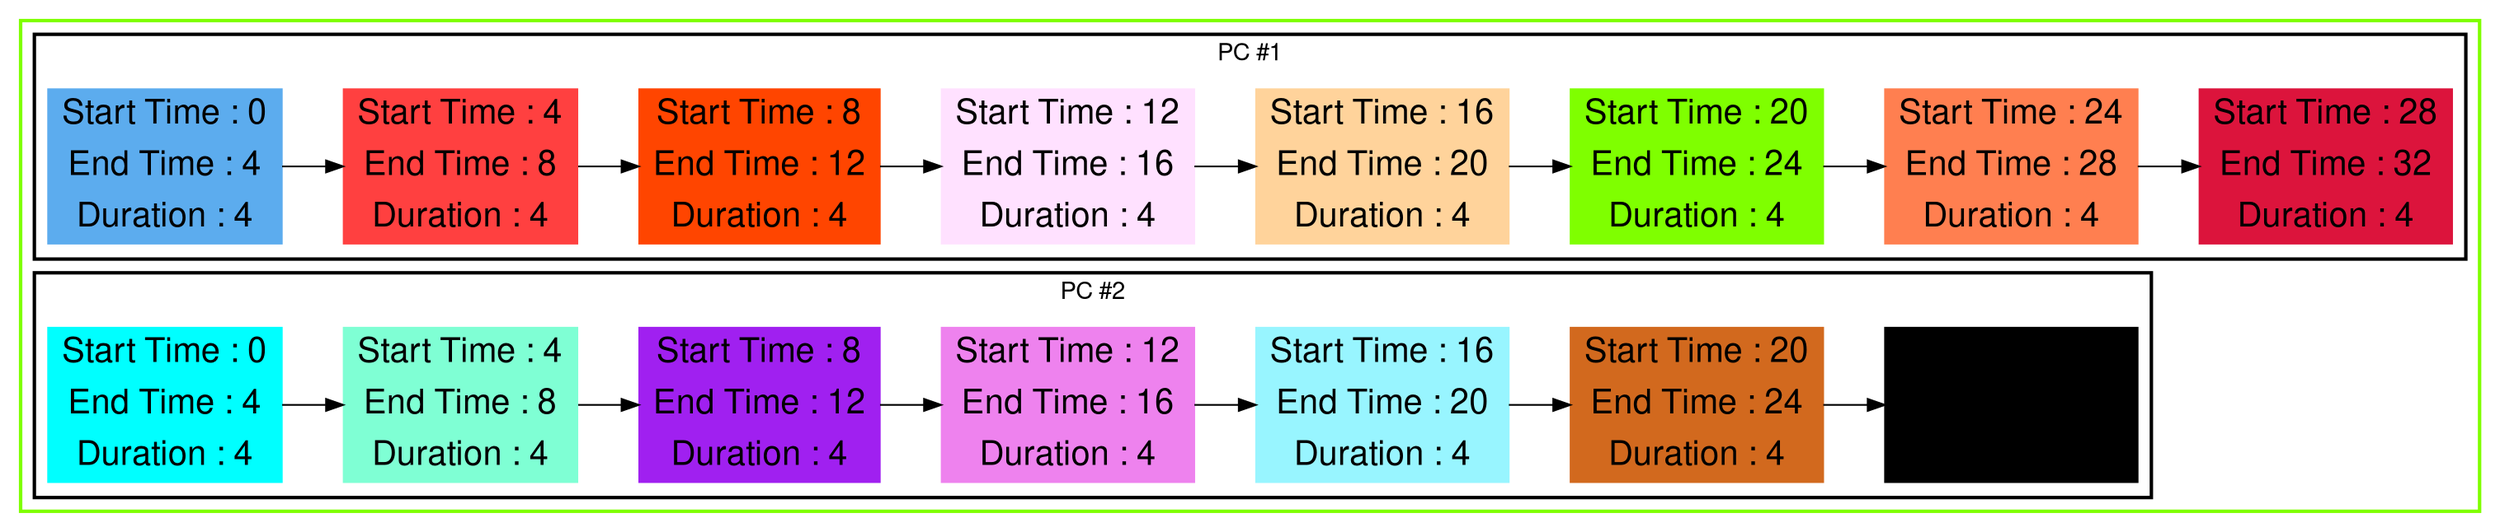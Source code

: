 digraph G {

fontname="Helvetica,Arial,sans-serif"
node [fontname="Helvetica,Arial,sans-serif"]
edge [fontname="Helvetica,Arial,sans-serif"]
graph [rankdir = "LR"];
node [fontsize = "20" shape = "ellipse"];

    subgraph cluster_Mod_0{
        color =chartreuse
        style = bold
        subgraph cluster_0{
           node [style=filled]
           color = black


            "node0" [
               label = "Start Time : 0 | End Time : 4 | Duration : 4"
               shape = "record"
               color = steelblue2
            ]

            "node7" [
               label = "Start Time : 4 | End Time : 8 | Duration : 4"
               shape = "record"
               color = brown1
            ]

            "node3" [
               label = "Start Time : 8 | End Time : 12 | Duration : 4"
               shape = "record"
               color = orangered1
            ]

            "node5" [
               label = "Start Time : 12 | End Time : 16 | Duration : 4"
               shape = "record"
               color = thistle1
            ]

            "node8" [
               label = "Start Time : 16 | End Time : 20 | Duration : 4"
               shape = "record"
               color = burlywood1
            ]

            "node10" [
               label = "Start Time : 20 | End Time : 24 | Duration : 4"
               shape = "record"
               color = chartreuse
            ]

            "node12" [
               label = "Start Time : 24 | End Time : 28 | Duration : 4"
               shape = "record"
               color = coral
            ]

            "node14" [
               label = "Start Time : 28 | End Time : 32 | Duration : 4"
               shape = "record"
               color = crimson
            ]

            node0 -> node7 -> node3 -> node5 -> node8 -> node10 -> node12 -> node14

            label = "PC #1"

        }
        subgraph cluster_1{
           node [style=filled]
           color = black


            "node1" [
               label = "Start Time : 0 | End Time : 4 | Duration : 4"
               shape = "record"
               color = aqua
            ]

            "node2" [
               label = "Start Time : 4 | End Time : 8 | Duration : 4"
               shape = "record"
               color = aquamarine
            ]

            "node4" [
               label = "Start Time : 8 | End Time : 12 | Duration : 4"
               shape = "record"
               color = x11purple
            ]

            "node6" [
               label = "Start Time : 12 | End Time : 16 | Duration : 4"
               shape = "record"
               color = violet
            ]

            "node9" [
               label = "Start Time : 16 | End Time : 20 | Duration : 4"
               shape = "record"
               color = cadetblue1
            ]

            "node11" [
               label = "Start Time : 20 | End Time : 24 | Duration : 4"
               shape = "record"
               color = chocolate
            ]

            "node13" [
               label = "Start Time : 24 | End Time : 28 | Duration : 4"
               shape = "record"
               color = cornflower
            ]

            node1 -> node2 -> node4 -> node6 -> node9 -> node11 -> node13

            label = "PC #2"

        }
    }




}

